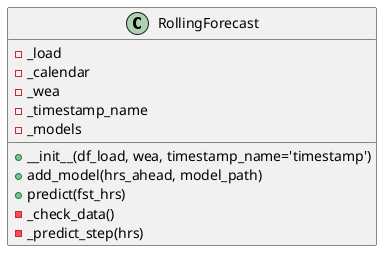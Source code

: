 @startuml

class RollingForecast{
-_load
-_calendar
-_wea
-_timestamp_name
-_models
+__init__(df_load, wea, timestamp_name='timestamp')
+add_model(hrs_ahead, model_path)
+predict(fst_hrs)
-_check_data()
-_predict_step(hrs)
}
@enduml